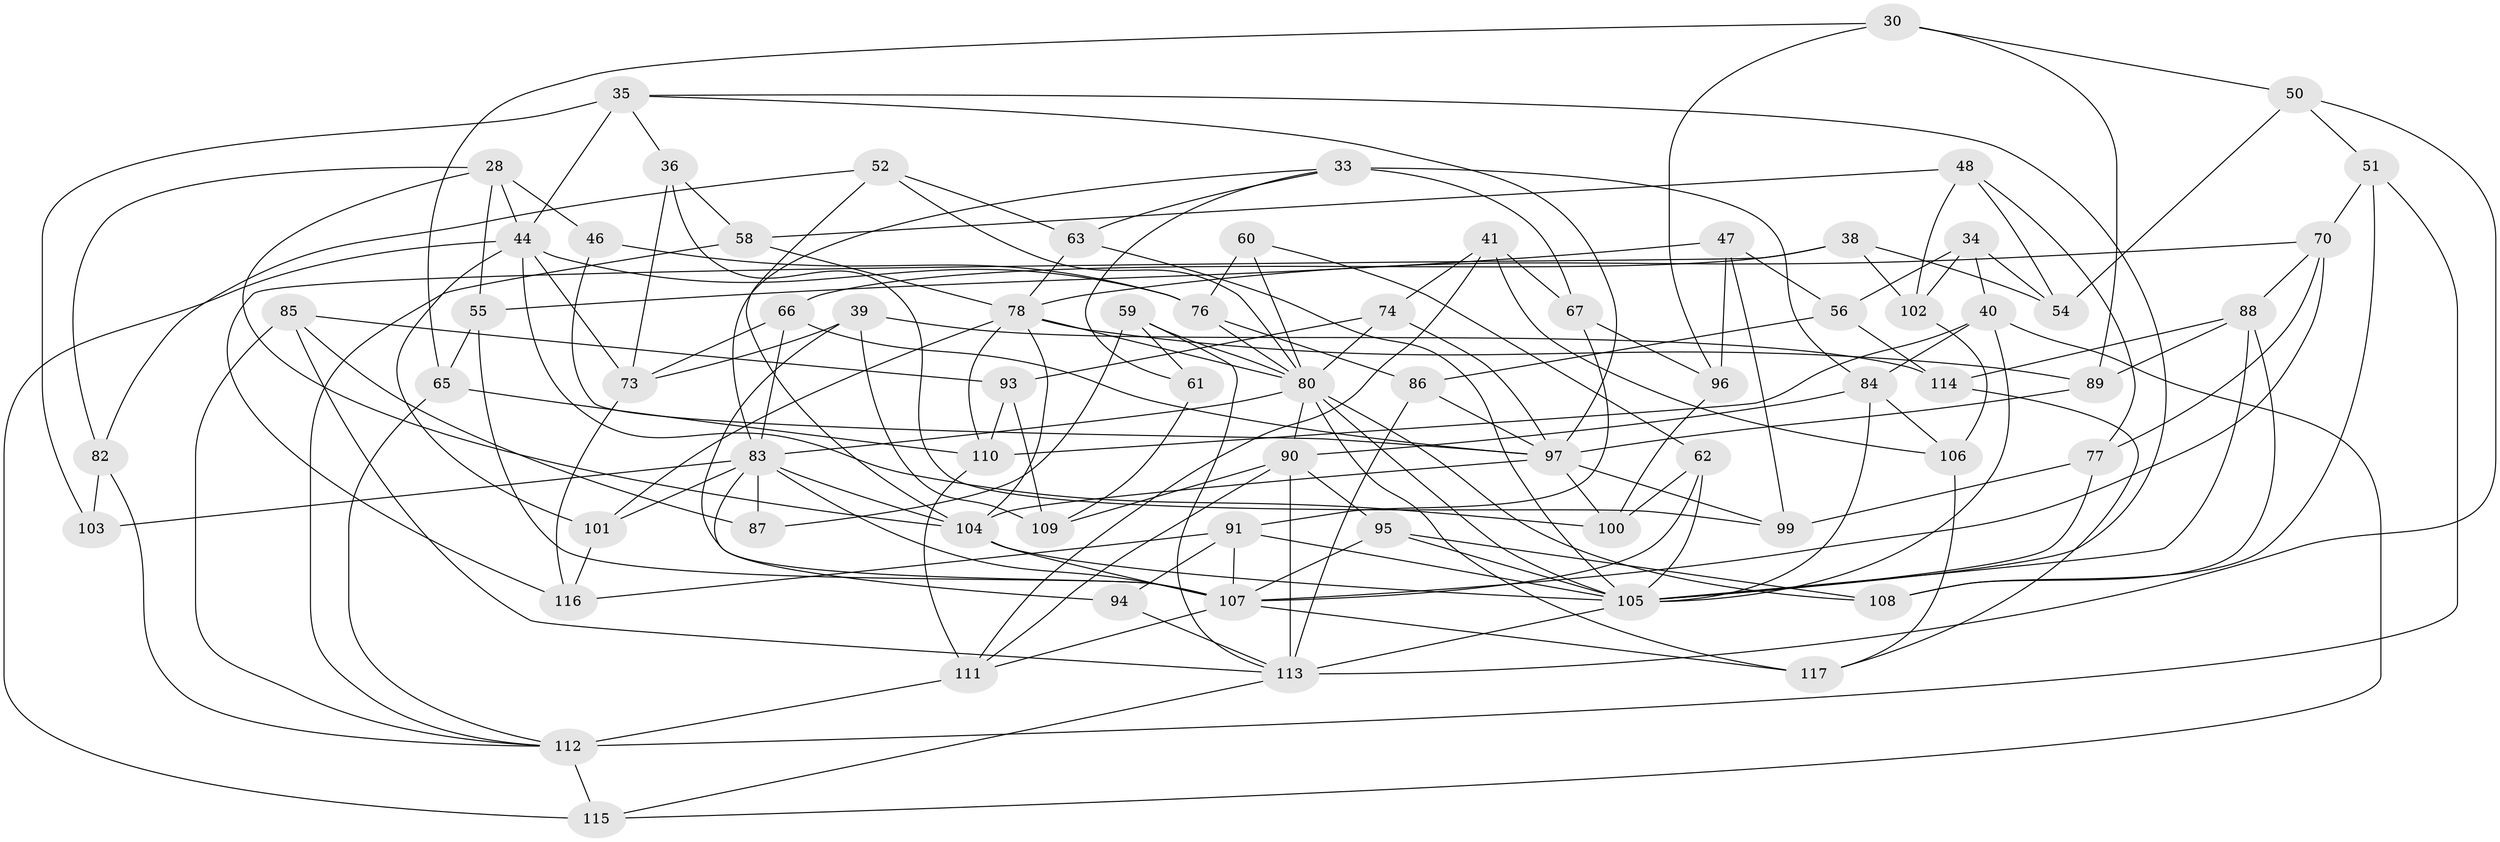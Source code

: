 // original degree distribution, {4: 1.0}
// Generated by graph-tools (version 1.1) at 2025/03/03/04/25 22:03:31]
// undirected, 70 vertices, 168 edges
graph export_dot {
graph [start="1"]
  node [color=gray90,style=filled];
  28 [super="+24"];
  30;
  33 [super="+2"];
  34;
  35 [super="+32"];
  36;
  38;
  39;
  40 [super="+3"];
  41;
  44 [super="+5+21"];
  46;
  47;
  48;
  50;
  51;
  52;
  54;
  55;
  56;
  58;
  59 [super="+26"];
  60;
  61;
  62;
  63;
  65;
  66;
  67;
  70 [super="+22"];
  73 [super="+45"];
  74;
  76 [super="+13"];
  77;
  78 [super="+20+49"];
  80 [super="+11+69+14+16"];
  82;
  83 [super="+18+71"];
  84 [super="+57"];
  85;
  86;
  87 [super="+31"];
  88 [super="+79"];
  89;
  90 [super="+68"];
  91 [super="+72"];
  93;
  94;
  95;
  96;
  97 [super="+81"];
  99;
  100;
  101;
  102;
  103;
  104 [super="+25+42"];
  105 [super="+17+98+29"];
  106;
  107 [super="+7+10+12+75"];
  108;
  109;
  110 [super="+92"];
  111 [super="+27"];
  112 [super="+19+23"];
  113 [super="+1+43+6"];
  114;
  115;
  116;
  117;
  28 -- 46 [weight=2];
  28 -- 82;
  28 -- 55;
  28 -- 44;
  28 -- 104;
  30 -- 89;
  30 -- 50;
  30 -- 65;
  30 -- 96;
  33 -- 67;
  33 -- 84 [weight=2];
  33 -- 63;
  33 -- 61;
  33 -- 83;
  34 -- 54;
  34 -- 102;
  34 -- 56;
  34 -- 40;
  35 -- 36;
  35 -- 103 [weight=2];
  35 -- 44;
  35 -- 105;
  35 -- 97;
  36 -- 99;
  36 -- 58;
  36 -- 73;
  38 -- 66;
  38 -- 54;
  38 -- 116;
  38 -- 102;
  39 -- 114;
  39 -- 109;
  39 -- 73;
  39 -- 107;
  40 -- 115;
  40 -- 84;
  40 -- 110 [weight=2];
  40 -- 105;
  41 -- 106;
  41 -- 74;
  41 -- 67;
  41 -- 111;
  44 -- 100;
  44 -- 73 [weight=2];
  44 -- 115;
  44 -- 76;
  44 -- 101;
  46 -- 76;
  46 -- 97;
  47 -- 96;
  47 -- 55;
  47 -- 56;
  47 -- 99;
  48 -- 58;
  48 -- 102;
  48 -- 77;
  48 -- 54;
  50 -- 54;
  50 -- 51;
  50 -- 113;
  51 -- 108;
  51 -- 112;
  51 -- 70;
  52 -- 63;
  52 -- 82;
  52 -- 80;
  52 -- 104;
  55 -- 65;
  55 -- 107;
  56 -- 86;
  56 -- 114;
  58 -- 112;
  58 -- 78;
  59 -- 61 [weight=2];
  59 -- 87 [weight=2];
  59 -- 113;
  59 -- 80;
  60 -- 76 [weight=2];
  60 -- 62;
  60 -- 80;
  61 -- 109;
  62 -- 100;
  62 -- 107;
  62 -- 105;
  63 -- 105;
  63 -- 78;
  65 -- 110;
  65 -- 112;
  66 -- 83;
  66 -- 73;
  66 -- 97;
  67 -- 96;
  67 -- 91;
  70 -- 107 [weight=2];
  70 -- 77;
  70 -- 88;
  70 -- 78;
  73 -- 116;
  74 -- 93;
  74 -- 80;
  74 -- 97;
  76 -- 86;
  76 -- 80;
  77 -- 99;
  77 -- 105;
  78 -- 89;
  78 -- 80;
  78 -- 101;
  78 -- 110;
  78 -- 104;
  80 -- 90 [weight=2];
  80 -- 108;
  80 -- 117;
  80 -- 83;
  80 -- 105;
  82 -- 103;
  82 -- 112;
  83 -- 104;
  83 -- 107 [weight=2];
  83 -- 101;
  83 -- 87 [weight=3];
  83 -- 103;
  83 -- 94;
  84 -- 106;
  84 -- 105;
  84 -- 90;
  85 -- 93;
  85 -- 87;
  85 -- 113;
  85 -- 112;
  86 -- 113;
  86 -- 97;
  88 -- 108;
  88 -- 89;
  88 -- 105 [weight=2];
  88 -- 114;
  89 -- 97;
  90 -- 109;
  90 -- 113 [weight=2];
  90 -- 95;
  90 -- 111;
  91 -- 94 [weight=2];
  91 -- 116;
  91 -- 107;
  91 -- 105;
  93 -- 109;
  93 -- 110;
  94 -- 113;
  95 -- 108;
  95 -- 107;
  95 -- 105;
  96 -- 100;
  97 -- 100;
  97 -- 104 [weight=2];
  97 -- 99;
  101 -- 116;
  102 -- 106;
  104 -- 105;
  104 -- 107;
  105 -- 113 [weight=2];
  106 -- 117;
  107 -- 117;
  107 -- 111;
  110 -- 111;
  111 -- 112 [weight=2];
  112 -- 115;
  113 -- 115;
  114 -- 117;
}
